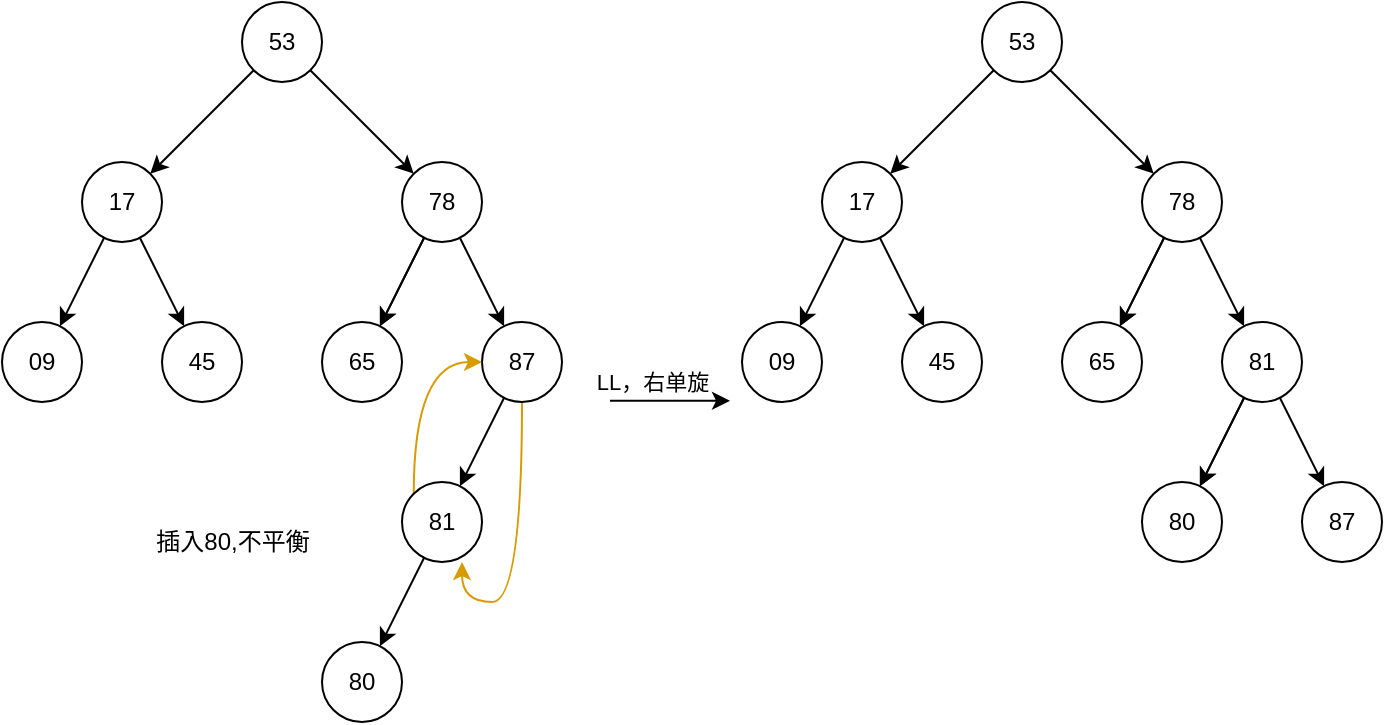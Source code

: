 <mxfile version="18.0.6" type="device"><diagram id="b6KgzBrTWbJ3GAVI7zIz" name="第 1 页"><mxGraphModel dx="1038" dy="662" grid="1" gridSize="10" guides="1" tooltips="1" connect="1" arrows="1" fold="1" page="1" pageScale="1" pageWidth="827" pageHeight="1169" math="0" shadow="0"><root><mxCell id="0"/><mxCell id="1" parent="0"/><mxCell id="XJpy5dWn181HUGlN08YE-5" value="" style="edgeStyle=none;rounded=0;orthogonalLoop=1;jettySize=auto;html=1;" parent="1" source="XJpy5dWn181HUGlN08YE-1" target="XJpy5dWn181HUGlN08YE-4" edge="1"><mxGeometry relative="1" as="geometry"/></mxCell><mxCell id="XJpy5dWn181HUGlN08YE-7" value="" style="edgeStyle=none;rounded=0;orthogonalLoop=1;jettySize=auto;html=1;" parent="1" source="XJpy5dWn181HUGlN08YE-1" target="XJpy5dWn181HUGlN08YE-6" edge="1"><mxGeometry relative="1" as="geometry"/></mxCell><mxCell id="XJpy5dWn181HUGlN08YE-1" value="53" style="ellipse;whiteSpace=wrap;html=1;aspect=fixed;" parent="1" vertex="1"><mxGeometry x="200" y="40" width="40" height="40" as="geometry"/></mxCell><mxCell id="XJpy5dWn181HUGlN08YE-9" value="" style="edgeStyle=none;rounded=0;orthogonalLoop=1;jettySize=auto;html=1;" parent="1" source="XJpy5dWn181HUGlN08YE-4" target="XJpy5dWn181HUGlN08YE-8" edge="1"><mxGeometry relative="1" as="geometry"/></mxCell><mxCell id="XJpy5dWn181HUGlN08YE-11" value="" style="edgeStyle=none;rounded=0;orthogonalLoop=1;jettySize=auto;html=1;" parent="1" source="XJpy5dWn181HUGlN08YE-4" target="XJpy5dWn181HUGlN08YE-10" edge="1"><mxGeometry relative="1" as="geometry"/></mxCell><mxCell id="XJpy5dWn181HUGlN08YE-4" value="17" style="ellipse;whiteSpace=wrap;html=1;aspect=fixed;" parent="1" vertex="1"><mxGeometry x="120" y="120" width="40" height="40" as="geometry"/></mxCell><mxCell id="XJpy5dWn181HUGlN08YE-15" value="" style="edgeStyle=none;rounded=0;orthogonalLoop=1;jettySize=auto;html=1;" parent="1" source="XJpy5dWn181HUGlN08YE-6" target="XJpy5dWn181HUGlN08YE-14" edge="1"><mxGeometry relative="1" as="geometry"/></mxCell><mxCell id="XJpy5dWn181HUGlN08YE-17" value="" style="edgeStyle=none;rounded=0;orthogonalLoop=1;jettySize=auto;html=1;" parent="1" source="XJpy5dWn181HUGlN08YE-6" target="XJpy5dWn181HUGlN08YE-14" edge="1"><mxGeometry relative="1" as="geometry"/></mxCell><mxCell id="XJpy5dWn181HUGlN08YE-19" value="" style="edgeStyle=none;rounded=0;orthogonalLoop=1;jettySize=auto;html=1;" parent="1" source="XJpy5dWn181HUGlN08YE-6" target="XJpy5dWn181HUGlN08YE-18" edge="1"><mxGeometry relative="1" as="geometry"><Array as="points"><mxPoint x="320" y="180"/></Array></mxGeometry></mxCell><mxCell id="XJpy5dWn181HUGlN08YE-6" value="78" style="ellipse;whiteSpace=wrap;html=1;aspect=fixed;" parent="1" vertex="1"><mxGeometry x="280" y="120" width="40" height="40" as="geometry"/></mxCell><mxCell id="XJpy5dWn181HUGlN08YE-8" value="09" style="ellipse;whiteSpace=wrap;html=1;aspect=fixed;" parent="1" vertex="1"><mxGeometry x="80" y="200" width="40" height="40" as="geometry"/></mxCell><mxCell id="XJpy5dWn181HUGlN08YE-10" value="45" style="ellipse;whiteSpace=wrap;html=1;aspect=fixed;" parent="1" vertex="1"><mxGeometry x="160" y="200" width="40" height="40" as="geometry"/></mxCell><mxCell id="XJpy5dWn181HUGlN08YE-14" value="65" style="ellipse;whiteSpace=wrap;html=1;aspect=fixed;" parent="1" vertex="1"><mxGeometry x="240" y="200" width="40" height="40" as="geometry"/></mxCell><mxCell id="dp7yhtCYncwt7L6P5-Ti-5" value="" style="edgeStyle=none;rounded=0;orthogonalLoop=1;jettySize=auto;html=1;" parent="1" source="XJpy5dWn181HUGlN08YE-18" target="dp7yhtCYncwt7L6P5-Ti-4" edge="1"><mxGeometry relative="1" as="geometry"/></mxCell><mxCell id="_QWKKGateuF4gULqiVz1-43" style="edgeStyle=orthogonalEdgeStyle;curved=1;rounded=0;orthogonalLoop=1;jettySize=auto;html=1;exitX=0.5;exitY=1;exitDx=0;exitDy=0;entryX=0.75;entryY=1;entryDx=0;entryDy=0;entryPerimeter=0;fillColor=#ffe6cc;strokeColor=#d79b00;" edge="1" parent="1" source="XJpy5dWn181HUGlN08YE-18" target="dp7yhtCYncwt7L6P5-Ti-4"><mxGeometry relative="1" as="geometry"/></mxCell><mxCell id="XJpy5dWn181HUGlN08YE-18" value="87" style="ellipse;whiteSpace=wrap;html=1;aspect=fixed;" parent="1" vertex="1"><mxGeometry x="320" y="200" width="40" height="40" as="geometry"/></mxCell><mxCell id="_QWKKGateuF4gULqiVz1-2" value="" style="rounded=0;orthogonalLoop=1;jettySize=auto;html=1;" edge="1" parent="1" source="dp7yhtCYncwt7L6P5-Ti-4" target="_QWKKGateuF4gULqiVz1-1"><mxGeometry relative="1" as="geometry"/></mxCell><mxCell id="_QWKKGateuF4gULqiVz1-44" style="edgeStyle=orthogonalEdgeStyle;curved=1;rounded=0;orthogonalLoop=1;jettySize=auto;html=1;exitX=0;exitY=0;exitDx=0;exitDy=0;entryX=0;entryY=0.5;entryDx=0;entryDy=0;fillColor=#ffe6cc;strokeColor=#d79b00;" edge="1" parent="1" source="dp7yhtCYncwt7L6P5-Ti-4" target="XJpy5dWn181HUGlN08YE-18"><mxGeometry relative="1" as="geometry"/></mxCell><mxCell id="dp7yhtCYncwt7L6P5-Ti-4" value="81" style="ellipse;whiteSpace=wrap;html=1;aspect=fixed;" parent="1" vertex="1"><mxGeometry x="280" y="280" width="40" height="40" as="geometry"/></mxCell><mxCell id="_QWKKGateuF4gULqiVz1-1" value="80" style="ellipse;whiteSpace=wrap;html=1;aspect=fixed;" vertex="1" parent="1"><mxGeometry x="240" y="360" width="40" height="40" as="geometry"/></mxCell><mxCell id="_QWKKGateuF4gULqiVz1-3" value="插入80,不平衡" style="text;html=1;align=center;verticalAlign=middle;resizable=0;points=[];autosize=1;strokeColor=none;fillColor=none;" vertex="1" parent="1"><mxGeometry x="150" y="300" width="90" height="20" as="geometry"/></mxCell><mxCell id="_QWKKGateuF4gULqiVz1-6" value="" style="endArrow=classic;html=1;rounded=0;" edge="1" parent="1"><mxGeometry width="50" height="50" relative="1" as="geometry"><mxPoint x="384" y="239.43" as="sourcePoint"/><mxPoint x="444" y="239.43" as="targetPoint"/></mxGeometry></mxCell><mxCell id="_QWKKGateuF4gULqiVz1-7" value="LL，右单旋" style="edgeLabel;html=1;align=center;verticalAlign=middle;resizable=0;points=[];" vertex="1" connectable="0" parent="_QWKKGateuF4gULqiVz1-6"><mxGeometry x="-0.292" y="-2" relative="1" as="geometry"><mxPoint y="-12" as="offset"/></mxGeometry></mxCell><mxCell id="_QWKKGateuF4gULqiVz1-10" value="" style="edgeStyle=none;rounded=0;orthogonalLoop=1;jettySize=auto;html=1;" edge="1" parent="1" source="_QWKKGateuF4gULqiVz1-12" target="_QWKKGateuF4gULqiVz1-15"><mxGeometry relative="1" as="geometry"/></mxCell><mxCell id="_QWKKGateuF4gULqiVz1-11" value="" style="edgeStyle=none;rounded=0;orthogonalLoop=1;jettySize=auto;html=1;" edge="1" parent="1" source="_QWKKGateuF4gULqiVz1-12" target="_QWKKGateuF4gULqiVz1-19"><mxGeometry relative="1" as="geometry"/></mxCell><mxCell id="_QWKKGateuF4gULqiVz1-12" value="53" style="ellipse;whiteSpace=wrap;html=1;aspect=fixed;" vertex="1" parent="1"><mxGeometry x="570" y="40" width="40" height="40" as="geometry"/></mxCell><mxCell id="_QWKKGateuF4gULqiVz1-13" value="" style="edgeStyle=none;rounded=0;orthogonalLoop=1;jettySize=auto;html=1;" edge="1" parent="1" source="_QWKKGateuF4gULqiVz1-15" target="_QWKKGateuF4gULqiVz1-20"><mxGeometry relative="1" as="geometry"/></mxCell><mxCell id="_QWKKGateuF4gULqiVz1-14" value="" style="edgeStyle=none;rounded=0;orthogonalLoop=1;jettySize=auto;html=1;" edge="1" parent="1" source="_QWKKGateuF4gULqiVz1-15" target="_QWKKGateuF4gULqiVz1-21"><mxGeometry relative="1" as="geometry"/></mxCell><mxCell id="_QWKKGateuF4gULqiVz1-15" value="17" style="ellipse;whiteSpace=wrap;html=1;aspect=fixed;" vertex="1" parent="1"><mxGeometry x="490" y="120" width="40" height="40" as="geometry"/></mxCell><mxCell id="_QWKKGateuF4gULqiVz1-16" value="" style="edgeStyle=none;rounded=0;orthogonalLoop=1;jettySize=auto;html=1;" edge="1" parent="1" source="_QWKKGateuF4gULqiVz1-19" target="_QWKKGateuF4gULqiVz1-22"><mxGeometry relative="1" as="geometry"/></mxCell><mxCell id="_QWKKGateuF4gULqiVz1-17" value="" style="edgeStyle=none;rounded=0;orthogonalLoop=1;jettySize=auto;html=1;" edge="1" parent="1" source="_QWKKGateuF4gULqiVz1-19" target="_QWKKGateuF4gULqiVz1-22"><mxGeometry relative="1" as="geometry"/></mxCell><mxCell id="_QWKKGateuF4gULqiVz1-37" value="" style="edgeStyle=none;rounded=0;orthogonalLoop=1;jettySize=auto;html=1;" edge="1" parent="1" source="_QWKKGateuF4gULqiVz1-19" target="_QWKKGateuF4gULqiVz1-25"><mxGeometry relative="1" as="geometry"/></mxCell><mxCell id="_QWKKGateuF4gULqiVz1-19" value="78" style="ellipse;whiteSpace=wrap;html=1;aspect=fixed;" vertex="1" parent="1"><mxGeometry x="650" y="120" width="40" height="40" as="geometry"/></mxCell><mxCell id="_QWKKGateuF4gULqiVz1-20" value="09" style="ellipse;whiteSpace=wrap;html=1;aspect=fixed;" vertex="1" parent="1"><mxGeometry x="450" y="200" width="40" height="40" as="geometry"/></mxCell><mxCell id="_QWKKGateuF4gULqiVz1-21" value="45" style="ellipse;whiteSpace=wrap;html=1;aspect=fixed;" vertex="1" parent="1"><mxGeometry x="530" y="200" width="40" height="40" as="geometry"/></mxCell><mxCell id="_QWKKGateuF4gULqiVz1-22" value="65" style="ellipse;whiteSpace=wrap;html=1;aspect=fixed;" vertex="1" parent="1"><mxGeometry x="610" y="200" width="40" height="40" as="geometry"/></mxCell><mxCell id="_QWKKGateuF4gULqiVz1-23" value="87" style="ellipse;whiteSpace=wrap;html=1;aspect=fixed;" vertex="1" parent="1"><mxGeometry x="730" y="280" width="40" height="40" as="geometry"/></mxCell><mxCell id="_QWKKGateuF4gULqiVz1-27" value="" style="rounded=0;orthogonalLoop=1;jettySize=auto;html=1;" edge="1" parent="1" source="_QWKKGateuF4gULqiVz1-25" target="_QWKKGateuF4gULqiVz1-26"><mxGeometry relative="1" as="geometry"/></mxCell><mxCell id="_QWKKGateuF4gULqiVz1-39" value="" style="edgeStyle=none;rounded=0;orthogonalLoop=1;jettySize=auto;html=1;" edge="1" parent="1" source="_QWKKGateuF4gULqiVz1-25" target="_QWKKGateuF4gULqiVz1-26"><mxGeometry relative="1" as="geometry"/></mxCell><mxCell id="_QWKKGateuF4gULqiVz1-40" value="" style="edgeStyle=none;rounded=0;orthogonalLoop=1;jettySize=auto;html=1;" edge="1" parent="1" source="_QWKKGateuF4gULqiVz1-25" target="_QWKKGateuF4gULqiVz1-23"><mxGeometry relative="1" as="geometry"/></mxCell><mxCell id="_QWKKGateuF4gULqiVz1-25" value="81" style="ellipse;whiteSpace=wrap;html=1;aspect=fixed;" vertex="1" parent="1"><mxGeometry x="690" y="200" width="40" height="40" as="geometry"/></mxCell><mxCell id="_QWKKGateuF4gULqiVz1-26" value="80" style="ellipse;whiteSpace=wrap;html=1;aspect=fixed;" vertex="1" parent="1"><mxGeometry x="650" y="280" width="40" height="40" as="geometry"/></mxCell></root></mxGraphModel></diagram></mxfile>